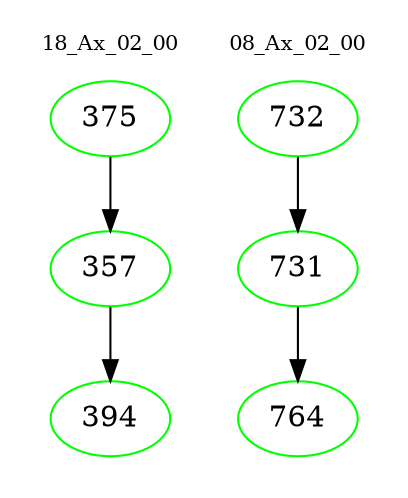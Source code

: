 digraph{
subgraph cluster_0 {
color = white
label = "18_Ax_02_00";
fontsize=10;
T0_375 [label="375", color="green"]
T0_375 -> T0_357 [color="black"]
T0_357 [label="357", color="green"]
T0_357 -> T0_394 [color="black"]
T0_394 [label="394", color="green"]
}
subgraph cluster_1 {
color = white
label = "08_Ax_02_00";
fontsize=10;
T1_732 [label="732", color="green"]
T1_732 -> T1_731 [color="black"]
T1_731 [label="731", color="green"]
T1_731 -> T1_764 [color="black"]
T1_764 [label="764", color="green"]
}
}
